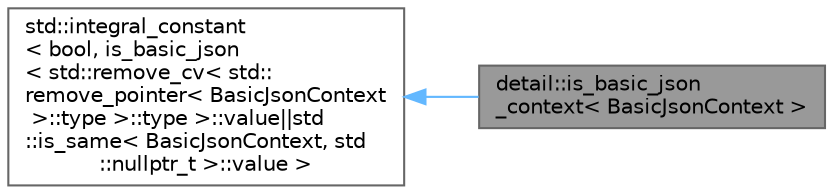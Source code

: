 digraph "detail::is_basic_json_context&lt; BasicJsonContext &gt;"
{
 // INTERACTIVE_SVG=YES
 // LATEX_PDF_SIZE
  bgcolor="transparent";
  edge [fontname=Helvetica,fontsize=10,labelfontname=Helvetica,labelfontsize=10];
  node [fontname=Helvetica,fontsize=10,shape=box,height=0.2,width=0.4];
  rankdir="LR";
  Node1 [id="Node000001",label="detail::is_basic_json\l_context\< BasicJsonContext \>",height=0.2,width=0.4,color="gray40", fillcolor="grey60", style="filled", fontcolor="black",tooltip=" "];
  Node2 -> Node1 [id="edge1_Node000001_Node000002",dir="back",color="steelblue1",style="solid",tooltip=" "];
  Node2 [id="Node000002",label="std::integral_constant\l\< bool, is_basic_json\l\< std::remove_cv\< std::\lremove_pointer\< BasicJsonContext\l \>::type \>::type \>::value\|\|std\l::is_same\< BasicJsonContext, std\l::nullptr_t \>::value \>",height=0.2,width=0.4,color="gray40", fillcolor="white", style="filled",tooltip=" "];
}
